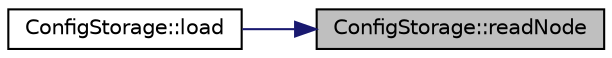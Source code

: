 digraph "ConfigStorage::readNode"
{
 // LATEX_PDF_SIZE
  edge [fontname="Helvetica",fontsize="10",labelfontname="Helvetica",labelfontsize="10"];
  node [fontname="Helvetica",fontsize="10",shape=record];
  rankdir="RL";
  Node1 [label="ConfigStorage::readNode",height=0.2,width=0.4,color="black", fillcolor="grey75", style="filled", fontcolor="black",tooltip=" "];
  Node1 -> Node2 [dir="back",color="midnightblue",fontsize="10",style="solid",fontname="Helvetica"];
  Node2 [label="ConfigStorage::load",height=0.2,width=0.4,color="black", fillcolor="white", style="filled",URL="$class_config_storage.html#a359b0cf13bec323e3285b4d1a8871e7a",tooltip="Load configuration."];
}
